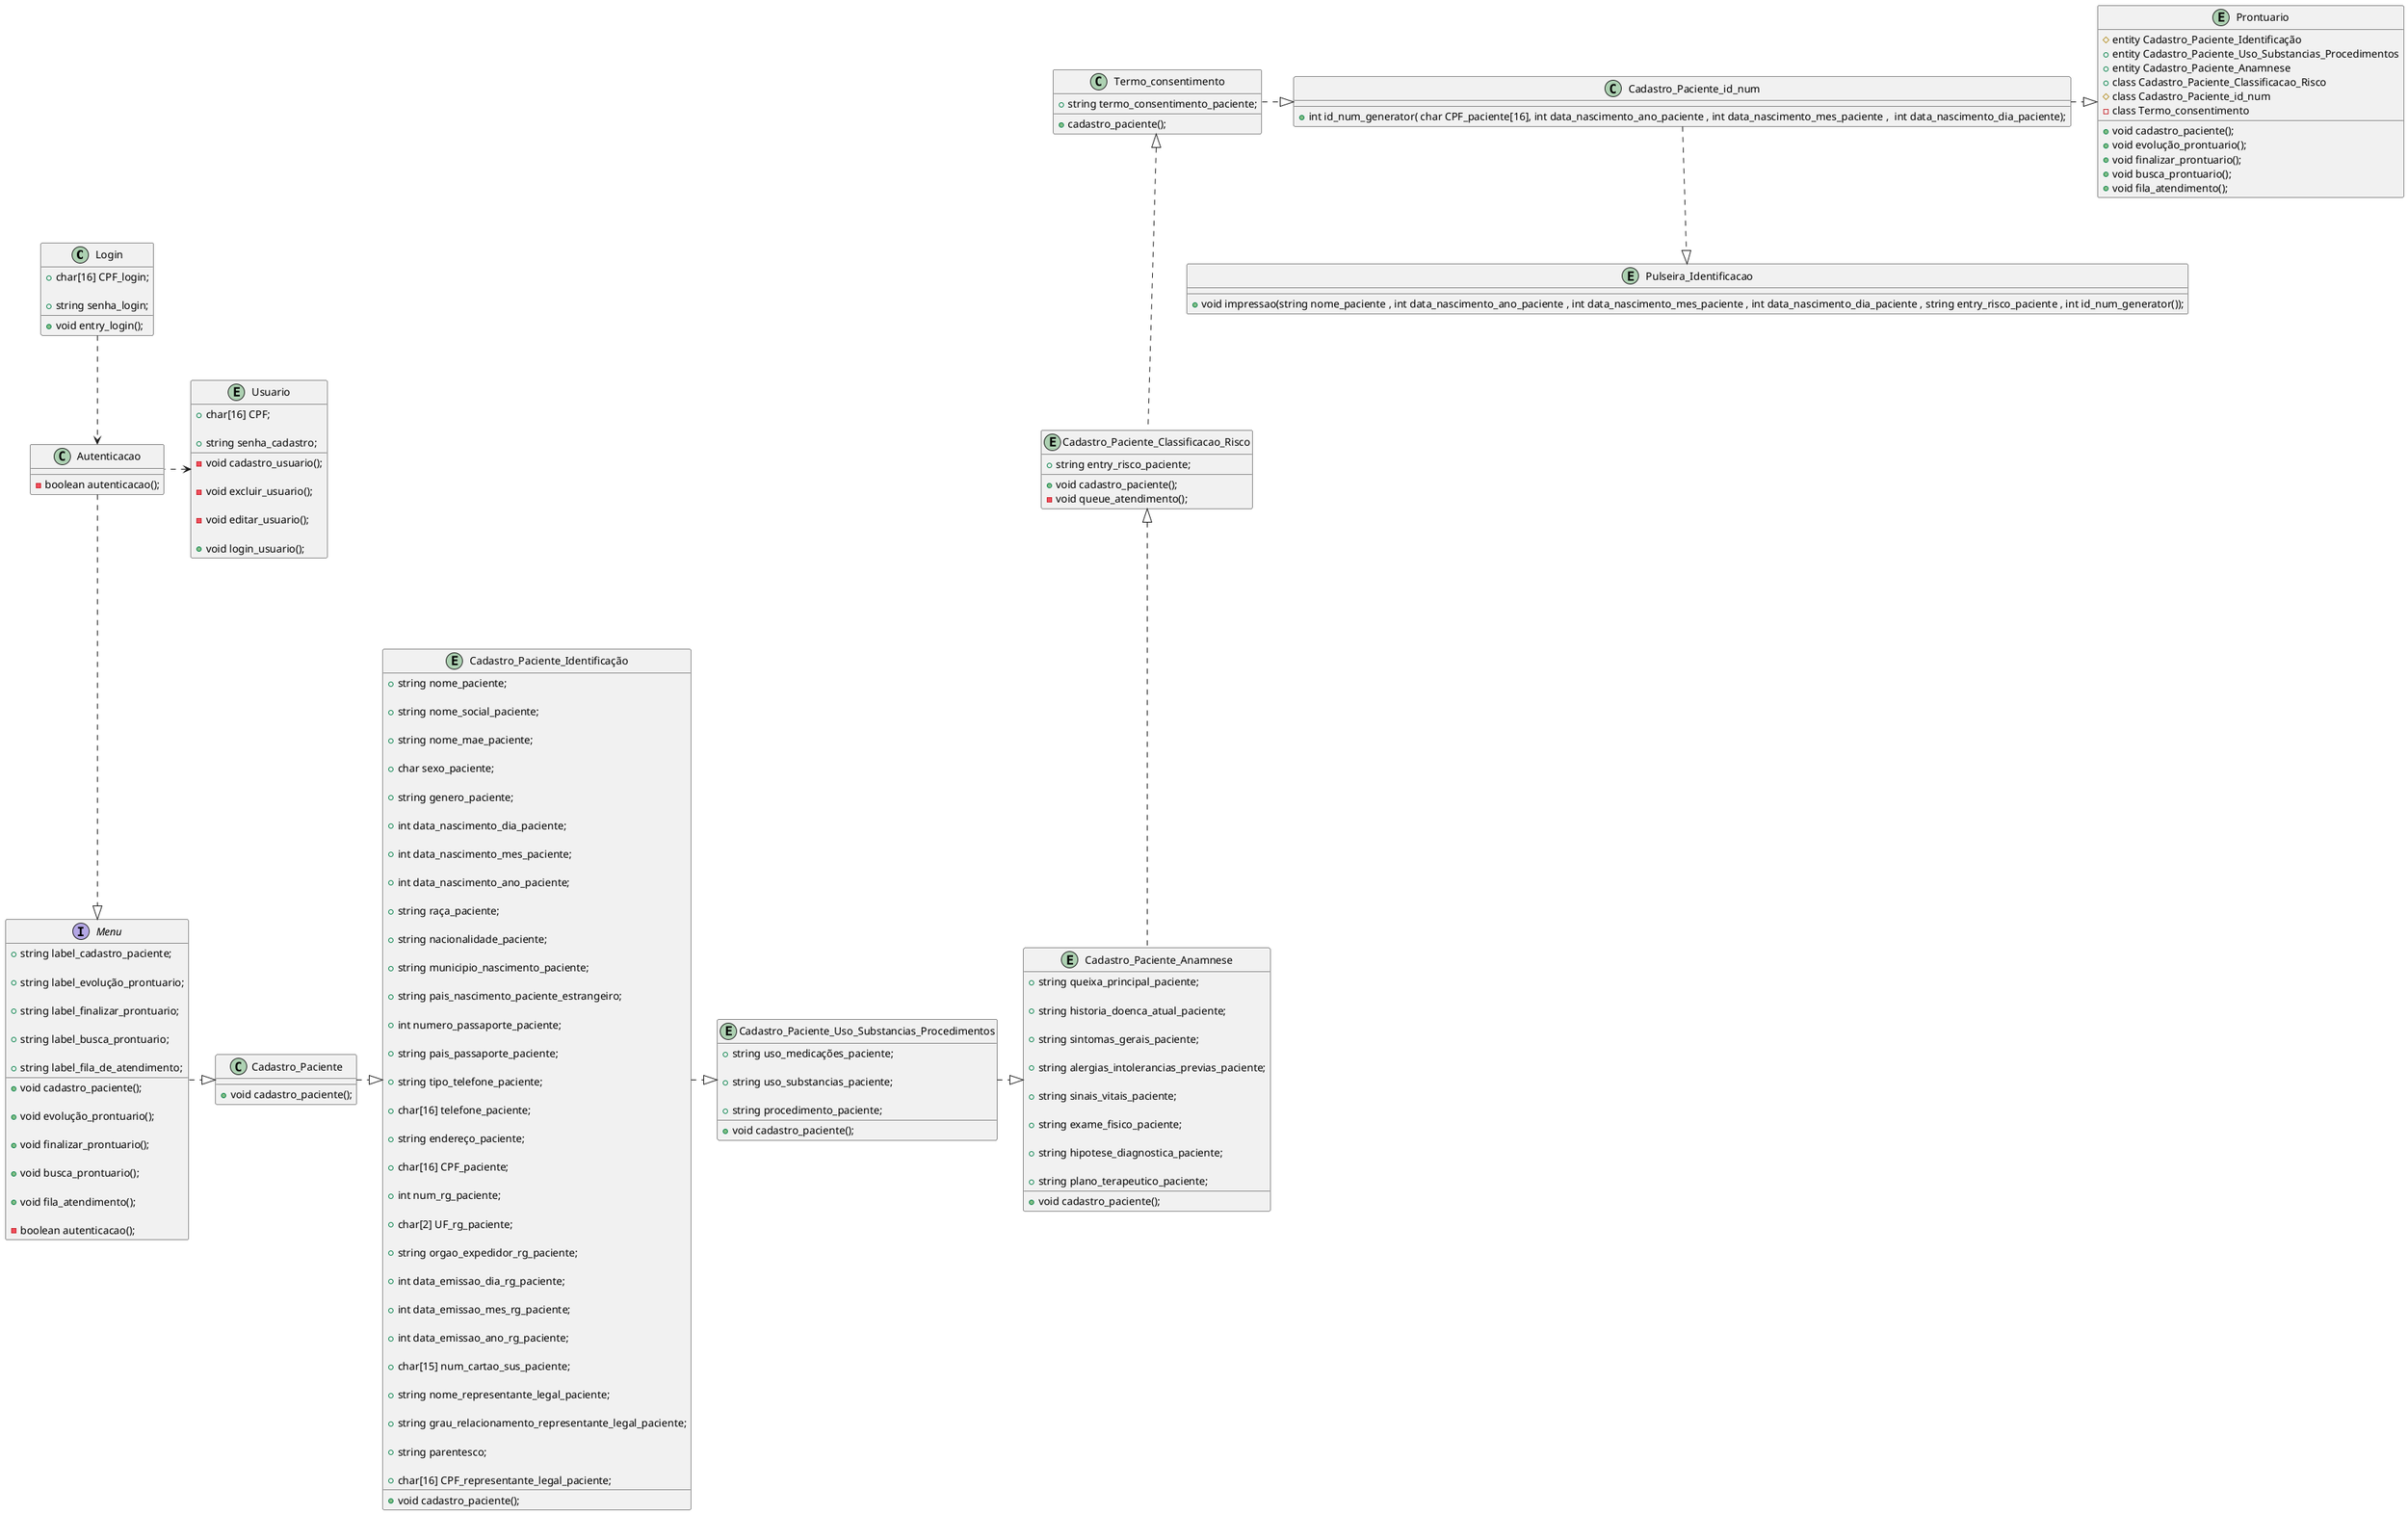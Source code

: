 @startuml Diagrama de Classe Cadastro Paciente

class "Login"
{
    +char[16] CPF_login;

    +string senha_login;

    +void entry_login();

}

class "Autenticacao"
{
    -boolean autenticacao();

}

entity "Usuario"
{
    +char[16] CPF;
    
    +string senha_cadastro;

    -void cadastro_usuario();
    
    -void excluir_usuario();

    -void editar_usuario();
    
    +void login_usuario(); 
}

interface "Menu"
{
    +string label_cadastro_paciente;

    +string label_evolução_prontuario;
    
    +string label_finalizar_prontuario;
    
    +string label_busca_prontuario;
    
    +string label_fila_de_atendimento;

    +void cadastro_paciente();
    
    +void evolução_prontuario();
    
    +void finalizar_prontuario();
    
    +void busca_prontuario();
    
    +void fila_atendimento();
    
    -boolean autenticacao();

}

class "Cadastro_Paciente"
{   
    
    +void cadastro_paciente();
}

entity "Cadastro_Paciente_Identificação"
{

    +string nome_paciente;

    +string nome_social_paciente;
    
    +string nome_mae_paciente;
    
    +char sexo_paciente;
    
    +string genero_paciente;
    
    +int data_nascimento_dia_paciente;
    
    +int data_nascimento_mes_paciente;
    
    +int data_nascimento_ano_paciente;
    
    +string raça_paciente;
    
    +string nacionalidade_paciente;
    
    +string municipio_nascimento_paciente;
    
    +string pais_nascimento_paciente_estrangeiro;
    
    +int numero_passaporte_paciente;
    
    +string pais_passaporte_paciente;
    
    +string tipo_telefone_paciente;
    
    +char[16] telefone_paciente;
    
    +string endereço_paciente;
    
    +char[16] CPF_paciente;
    
    +int num_rg_paciente;
    
    +char[2] UF_rg_paciente;
    
    +string orgao_expedidor_rg_paciente;
    
    +int data_emissao_dia_rg_paciente;
    
    +int data_emissao_mes_rg_paciente;
    
    +int data_emissao_ano_rg_paciente;
    
    +char[15] num_cartao_sus_paciente;
    
    +string nome_representante_legal_paciente;
    
    +string grau_relacionamento_representante_legal_paciente;
    
    +string parentesco;
    
    +char[16] CPF_representante_legal_paciente;

    +void cadastro_paciente();




}

entity "Cadastro_Paciente_Uso_Substancias_Procedimentos"
{

    +string uso_medicações_paciente;

    +string uso_substancias_paciente;
    
    +string procedimento_paciente;

    +void cadastro_paciente();

}

entity "Cadastro_Paciente_Anamnese"
{
    +string queixa_principal_paciente;

    +string historia_doenca_atual_paciente;

    +string sintomas_gerais_paciente;

    +string alergias_intolerancias_previas_paciente;

    +string sinais_vitais_paciente;

    +string exame_fisico_paciente;

    +string hipotese_diagnostica_paciente;

    +string plano_terapeutico_paciente;

    +void cadastro_paciente();
}

entity "Cadastro_Paciente_Classificacao_Risco"
{
    +string entry_risco_paciente;
    +void cadastro_paciente();
    -void queue_atendimento();
}

class "Termo_consentimento"
{
    +string termo_consentimento_paciente;
    +cadastro_paciente();

}

class "Cadastro_Paciente_id_num"
{
    +int id_num_generator( char CPF_paciente[16], int data_nascimento_ano_paciente , int data_nascimento_mes_paciente ,  int data_nascimento_dia_paciente);
}

entity "Pulseira_Identificacao"
{
   
   +void impressao(string nome_paciente , int data_nascimento_ano_paciente , int data_nascimento_mes_paciente , int data_nascimento_dia_paciente , string entry_risco_paciente , int id_num_generator());

}


entity "Prontuario"
{
    #entity Cadastro_Paciente_Identificação
    +entity Cadastro_Paciente_Uso_Substancias_Procedimentos
    +entity Cadastro_Paciente_Anamnese
    +class Cadastro_Paciente_Classificacao_Risco
    #class Cadastro_Paciente_id_num
    -class Termo_consentimento

    +void cadastro_paciente();
    +void evolução_prontuario();
    +void finalizar_prontuario();
    +void busca_prontuario();
    +void fila_atendimento();
    
}

Login ..>Autenticacao

Autenticacao -left..>Usuario

Autenticacao -down..|> Menu

Menu -right..|>Cadastro_Paciente

Cadastro_Paciente -right..|>Cadastro_Paciente_Identificação

Cadastro_Paciente_Identificação -right..|>Cadastro_Paciente_Uso_Substancias_Procedimentos

Cadastro_Paciente_Uso_Substancias_Procedimentos -right..|>Cadastro_Paciente_Anamnese

Cadastro_Paciente_Anamnese -up..|>Cadastro_Paciente_Classificacao_Risco

Cadastro_Paciente_Classificacao_Risco -up..|>Termo_consentimento

Termo_consentimento -right..|>Cadastro_Paciente_id_num

Cadastro_Paciente_id_num -right..|>Prontuario

Cadastro_Paciente_id_num ..|>Pulseira_Identificacao







@enduml